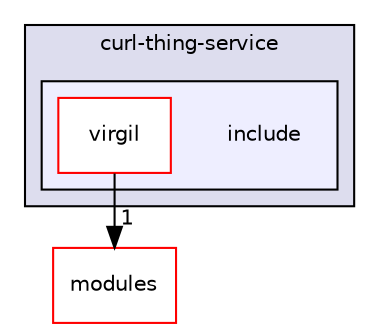 digraph "include" {
  compound=true
  node [ fontsize="10", fontname="Helvetica"];
  edge [ labelfontsize="10", labelfontname="Helvetica"];
  subgraph clusterdir_63bee066a4a4c5edf88eff239ec31c53 {
    graph [ bgcolor="#ddddee", pencolor="black", label="curl-thing-service" fontname="Helvetica", fontsize="10", URL="dir_63bee066a4a4c5edf88eff239ec31c53.html"]
  subgraph clusterdir_d916d2c2481568e122742b1bc6a33ec5 {
    graph [ bgcolor="#eeeeff", pencolor="black", label="" URL="dir_d916d2c2481568e122742b1bc6a33ec5.html"];
    dir_d916d2c2481568e122742b1bc6a33ec5 [shape=plaintext label="include"];
    dir_9de75609be48821477e536a360528b54 [shape=box label="virgil" color="red" fillcolor="white" style="filled" URL="dir_9de75609be48821477e536a360528b54.html"];
  }
  }
  dir_e05d7e2b1ecd646af5bb94391405f3b5 [shape=box label="modules" fillcolor="white" style="filled" color="red" URL="dir_e05d7e2b1ecd646af5bb94391405f3b5.html"];
  dir_9de75609be48821477e536a360528b54->dir_e05d7e2b1ecd646af5bb94391405f3b5 [headlabel="1", labeldistance=1.5 headhref="dir_000023_000008.html"];
}

